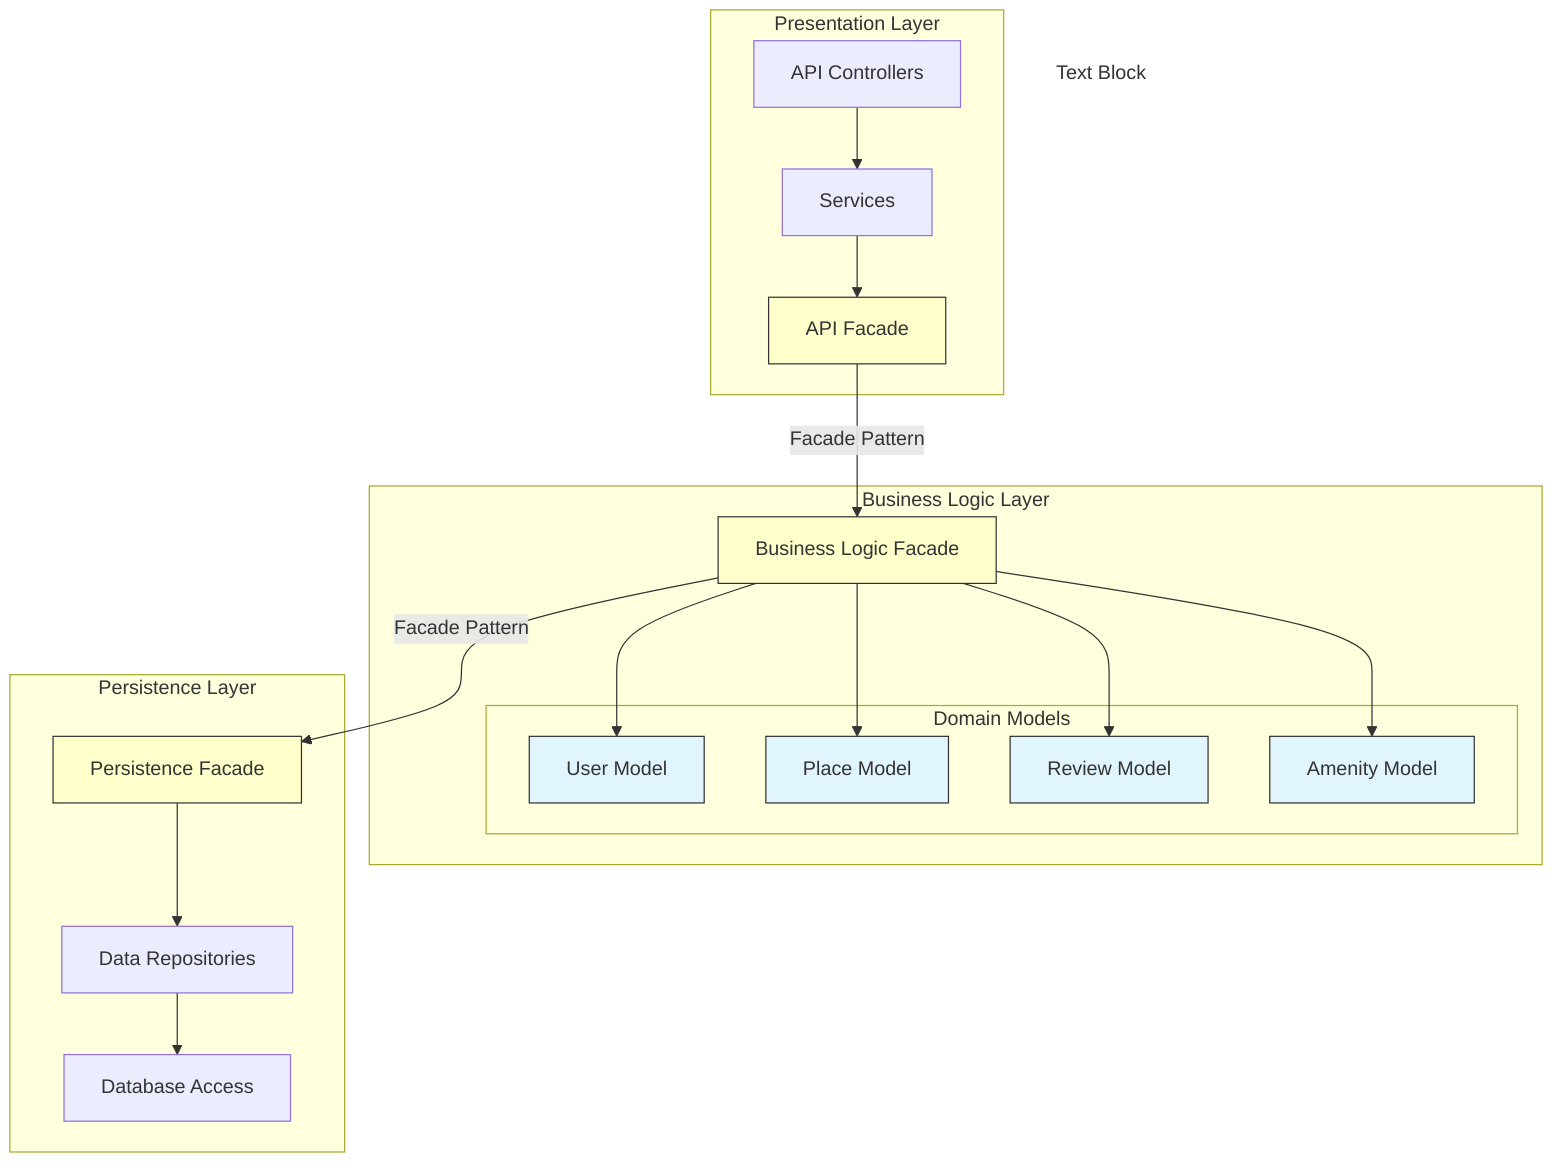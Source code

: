---
config:
  layout: dagre
---
flowchart TD
 subgraph PL["Presentation Layer"]
        API["API Controllers"]
        Services["Services"]
        APIFacade["API Facade"]
  end
 subgraph Models["Domain Models"]
        User["User Model"]
        Place["Place Model"]
        Review["Review Model"]
        Amenity["Amenity Model"]
  end
 subgraph BLL["Business Logic Layer"]
        BusinessFacade["Business Logic Facade"]
        Models
  end
 subgraph DAL["Persistence Layer"]
        PersistenceFacade["Persistence Facade"]
        Repositories["Data Repositories"]
        DBAccess["Database Access"]
  end
    API --> Services
    Services --> APIFacade
    APIFacade -- Facade Pattern --> BusinessFacade
    BusinessFacade --> User & Place & Review & Amenity
    BusinessFacade -- Facade Pattern --> PersistenceFacade
    PersistenceFacade --> Repositories
    Repositories --> DBAccess
    n1["Text Block"]
    n1@{ shape: text}
     APIFacade:::facade
     User:::model
     Place:::model
     Review:::model
     Amenity:::model
     BusinessFacade:::facade
     PersistenceFacade:::facade
    classDef layer fill:#f9f9f9,stroke:#333,stroke-width:2px
    classDef facade fill:#ffffcc,stroke:#333,stroke-width:1px
    classDef model fill:#e1f5fe,stroke:#333,stroke-width:1px